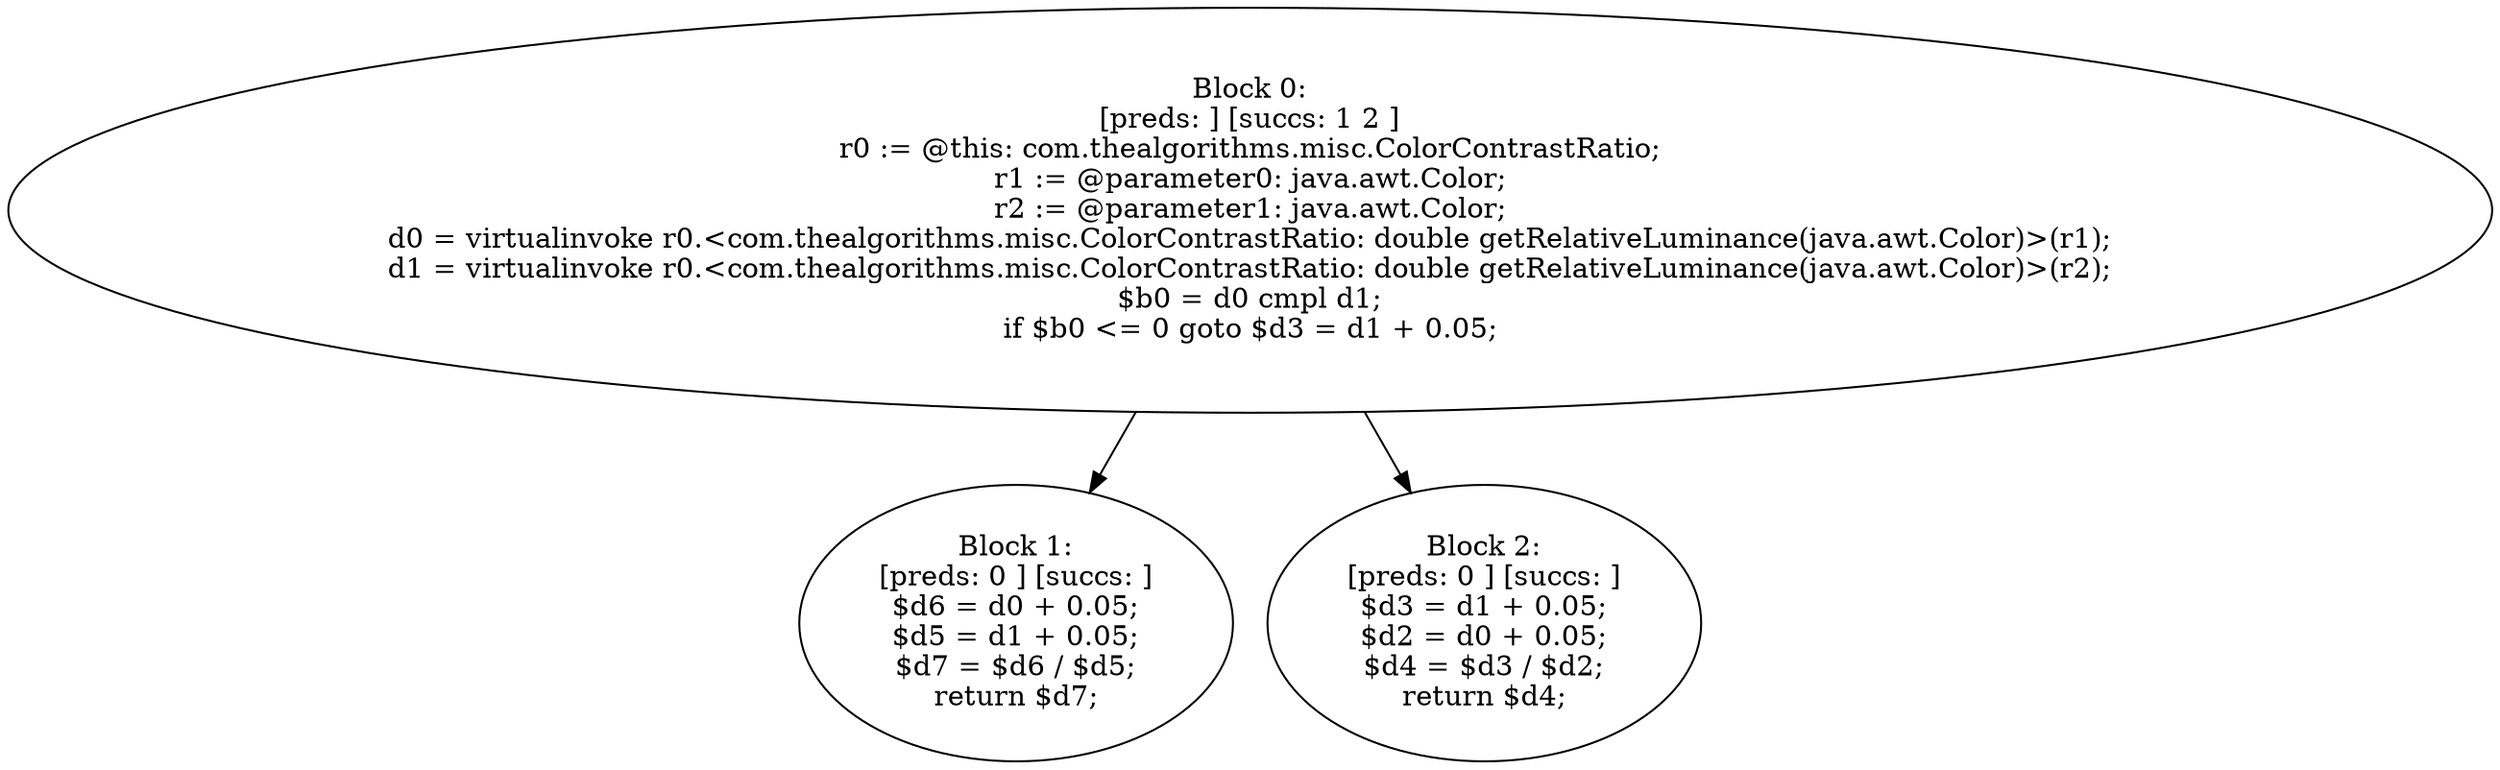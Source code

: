 digraph "unitGraph" {
    "Block 0:
[preds: ] [succs: 1 2 ]
r0 := @this: com.thealgorithms.misc.ColorContrastRatio;
r1 := @parameter0: java.awt.Color;
r2 := @parameter1: java.awt.Color;
d0 = virtualinvoke r0.<com.thealgorithms.misc.ColorContrastRatio: double getRelativeLuminance(java.awt.Color)>(r1);
d1 = virtualinvoke r0.<com.thealgorithms.misc.ColorContrastRatio: double getRelativeLuminance(java.awt.Color)>(r2);
$b0 = d0 cmpl d1;
if $b0 <= 0 goto $d3 = d1 + 0.05;
"
    "Block 1:
[preds: 0 ] [succs: ]
$d6 = d0 + 0.05;
$d5 = d1 + 0.05;
$d7 = $d6 / $d5;
return $d7;
"
    "Block 2:
[preds: 0 ] [succs: ]
$d3 = d1 + 0.05;
$d2 = d0 + 0.05;
$d4 = $d3 / $d2;
return $d4;
"
    "Block 0:
[preds: ] [succs: 1 2 ]
r0 := @this: com.thealgorithms.misc.ColorContrastRatio;
r1 := @parameter0: java.awt.Color;
r2 := @parameter1: java.awt.Color;
d0 = virtualinvoke r0.<com.thealgorithms.misc.ColorContrastRatio: double getRelativeLuminance(java.awt.Color)>(r1);
d1 = virtualinvoke r0.<com.thealgorithms.misc.ColorContrastRatio: double getRelativeLuminance(java.awt.Color)>(r2);
$b0 = d0 cmpl d1;
if $b0 <= 0 goto $d3 = d1 + 0.05;
"->"Block 1:
[preds: 0 ] [succs: ]
$d6 = d0 + 0.05;
$d5 = d1 + 0.05;
$d7 = $d6 / $d5;
return $d7;
";
    "Block 0:
[preds: ] [succs: 1 2 ]
r0 := @this: com.thealgorithms.misc.ColorContrastRatio;
r1 := @parameter0: java.awt.Color;
r2 := @parameter1: java.awt.Color;
d0 = virtualinvoke r0.<com.thealgorithms.misc.ColorContrastRatio: double getRelativeLuminance(java.awt.Color)>(r1);
d1 = virtualinvoke r0.<com.thealgorithms.misc.ColorContrastRatio: double getRelativeLuminance(java.awt.Color)>(r2);
$b0 = d0 cmpl d1;
if $b0 <= 0 goto $d3 = d1 + 0.05;
"->"Block 2:
[preds: 0 ] [succs: ]
$d3 = d1 + 0.05;
$d2 = d0 + 0.05;
$d4 = $d3 / $d2;
return $d4;
";
}
